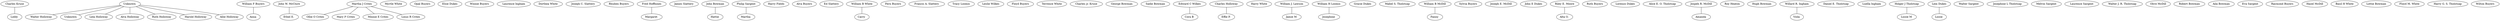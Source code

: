 // Made With Census2Ged
graph {
	"@I073@" [label="Charles Kruse"]
	"@I006@" [label="Walter Holloway"]
	"@I040@" [label="William F Buyers"]
	"@I087@" [label="John W. McClure"]
	"@I091@" [label="Ollie O Crites"]
	"@I020@" [label="Myrtle White"]
	"@I048@" [label="Opal Buyers"]
	"@I064@" [label="Elsie Dukes"]
	"@I047@" [label="Winnie Buyers"]
	"@I058@" [label="Laurence Ingham"]
	"@I022@" [label="Dorthea White"]
	"@I036@" [label="Joseph C. Slattery"]
	"@I049@" [label="Rhuben Buyers"]
	"@I035@" [label="Margaret "]
	"@I053@" [label="James Slattery"]
	"@I080@" [label="Hattie "]
	"@I011@" [label="Martha "]
	"@I094@" [label="Harry Fields"]
	"@I045@" [label="Alva Buyers"]
	"@I052@" [label="Ed Slattery"]
	"@I016@" [label="William B White"]
	"@I017@" [label="Carry "]
	"@I051@" [label="Fern Buyers"]
	"@I054@" [label="Francis A. Slattery"]
	"@I078@" [label="Tracy Loomis"]
	"@I009@" [label="Leslie Wilkes"]
	"@I042@" [label="Floyd Buyers"]
	"@I018@" [label="Terrence White"]
	"@I97@" [label="Unknown "]
	"@I075@" [label="Charles jr. Kruse"]
	"@I083@" [label="George Bowman"]
	"@I085@" [label="Sadie Bowman"]
	"@I008@" [label="Cora B "]
	"@I071@" [label="Charles Holloway"]
	"@I021@" [label="Harry White"]
	"@I038@" [label="William J. Lawson"]
	"@I077@" [label="Josephine "]
	"@I072@" [label="Effie P. "]
	"@I065@" [label="Gracie Dukes"]
	"@I028@" [label="Mabel S. Tholstsap"]
	"@I068@" [label="Fanny "]
	"@I002@" [label="Lela Holloway"]
	"@I076@" [label="William H Loomis"]
	"@I001@" [label="Alva Holloway"]
	"@I044@" [label="Sylvia Buyers"]
	"@I061@" [label="Joseph E. McDill"]
	"@I96@" [label="Unknown "]
	"@I095@" [label="John E Dukes"]
	"@I033@" [label="Alta O. "]
	"@I050@" [label="Ruth Buyers"]
	"@I066@" [label="Lorenzo Dukes"]
	"@I030@" [label="Alice E. O. Tholstsap"]
	"@I060@" [label="Amanda "]
	"@I037@" [label="Roy Heaton"]
	"@I084@" [label="Hugh Bowman"]
	"@I056@" [label="Viola "]
	"@I027@" [label="Daniel E. Tholstsap"]
	"@I057@" [label="Luella Ingham"]
	"@I024@" [label="Holger J Tholstsap"]
	"@I059@" [label="Jospeh R. McDill"]
	"@I005@" [label="Ruth Holloway"]
	"@I062@" [label="Lem Dukes"]
	"@I013@" [label="Walter Sargent"]
	"@I031@" [label="Josephine L Tholstsap"]
	"@I074@" [label="Liddy "]
	"@I041@" [label="Anna "]
	"@I014@" [label="Melvin Sargent"]
	"@I015@" [label="Laurence Sargent"]
	"@I004@" [label="Harold Holloway"]
	"@I090@" [label="Mary P Crites"]
	"@I029@" [label="Walter J. R. Tholstsap"]
	"@I070@" [label="Olive McDill"]
	"@I082@" [label="Robert Bowman"]
	"@I039@" [label="Jamie M "]
	"@I079@" [label="John Bowman"]
	"@I086@" [label="Aila Bowman"]
	"@I089@" [label="Martha J Crites"]
	"@I012@" [label="Eva Sargent"]
	"@I043@" [label="Raymond Buyers"]
	"@I010@" [label="Philip Sargent"]
	"@I092@" [label="Minnie E Crites"]
	"@I034@" [label="Fred Hoffhines"]
	"@I069@" [label="Hazel McDill"]
	"@I023@" [label="Basil H White"]
	"@I007@" [label="Edward C Wilkes"]
	"@I081@" [label="Lottie Bowman"]
	"@I025@" [label="Lizzie M "]
	"@I067@" [label="William B McDill"]
	"@I093@" [label="Linus R Crites"]
	"@I063@" [label="Lizzie "]
	"@I019@" [label="Floyd M. White"]
	"@I055@" [label="Willard R. Ingham"]
	"@I003@" [label="Allie Holloway"]
	"@I026@" [label="Harry G. S. Tholstsap"]
	"@I046@" [label="Wilton Buyers"]
	"@I032@" [label="Riley E. Moore"]
	"@I088@" [label="Ethel E. "]
	"@I007@" -- "@I008@"
	"@I079@" -- "@I080@"
	"@I032@" -- "@I033@"
	"@I067@" -- "@I068@"
	"@I087@" -- "@I088@"
	"@I073@" -- "@I074@"
	"@I024@" -- "@I025@"
	"@I076@" -- "@I077@"
	"@I055@" -- "@I056@"
	"@I016@" -- "@I017@"
	"@I059@" -- "@I060@"
	"@I040@" -- "@I041@"
	"@I96@" -- "@I97@"
	"@I96@" -- "@I001@"
	"@I96@" -- "@I002@"
	"@I96@" -- "@I003@"
	"@I96@" -- "@I004@"
	"@I96@" -- "@I005@"
	"@I96@" -- "@I006@"
	"@I010@" -- "@I011@"
	"@I071@" -- "@I072@"
	"@I062@" -- "@I063@"
	"@I038@" -- "@I039@"
	"@I034@" -- "@I035@"
	"@I089@" -- "@I090@"
	"@I089@" -- "@I091@"
	"@I089@" -- "@I092@"
	"@I089@" -- "@I093@"
}
